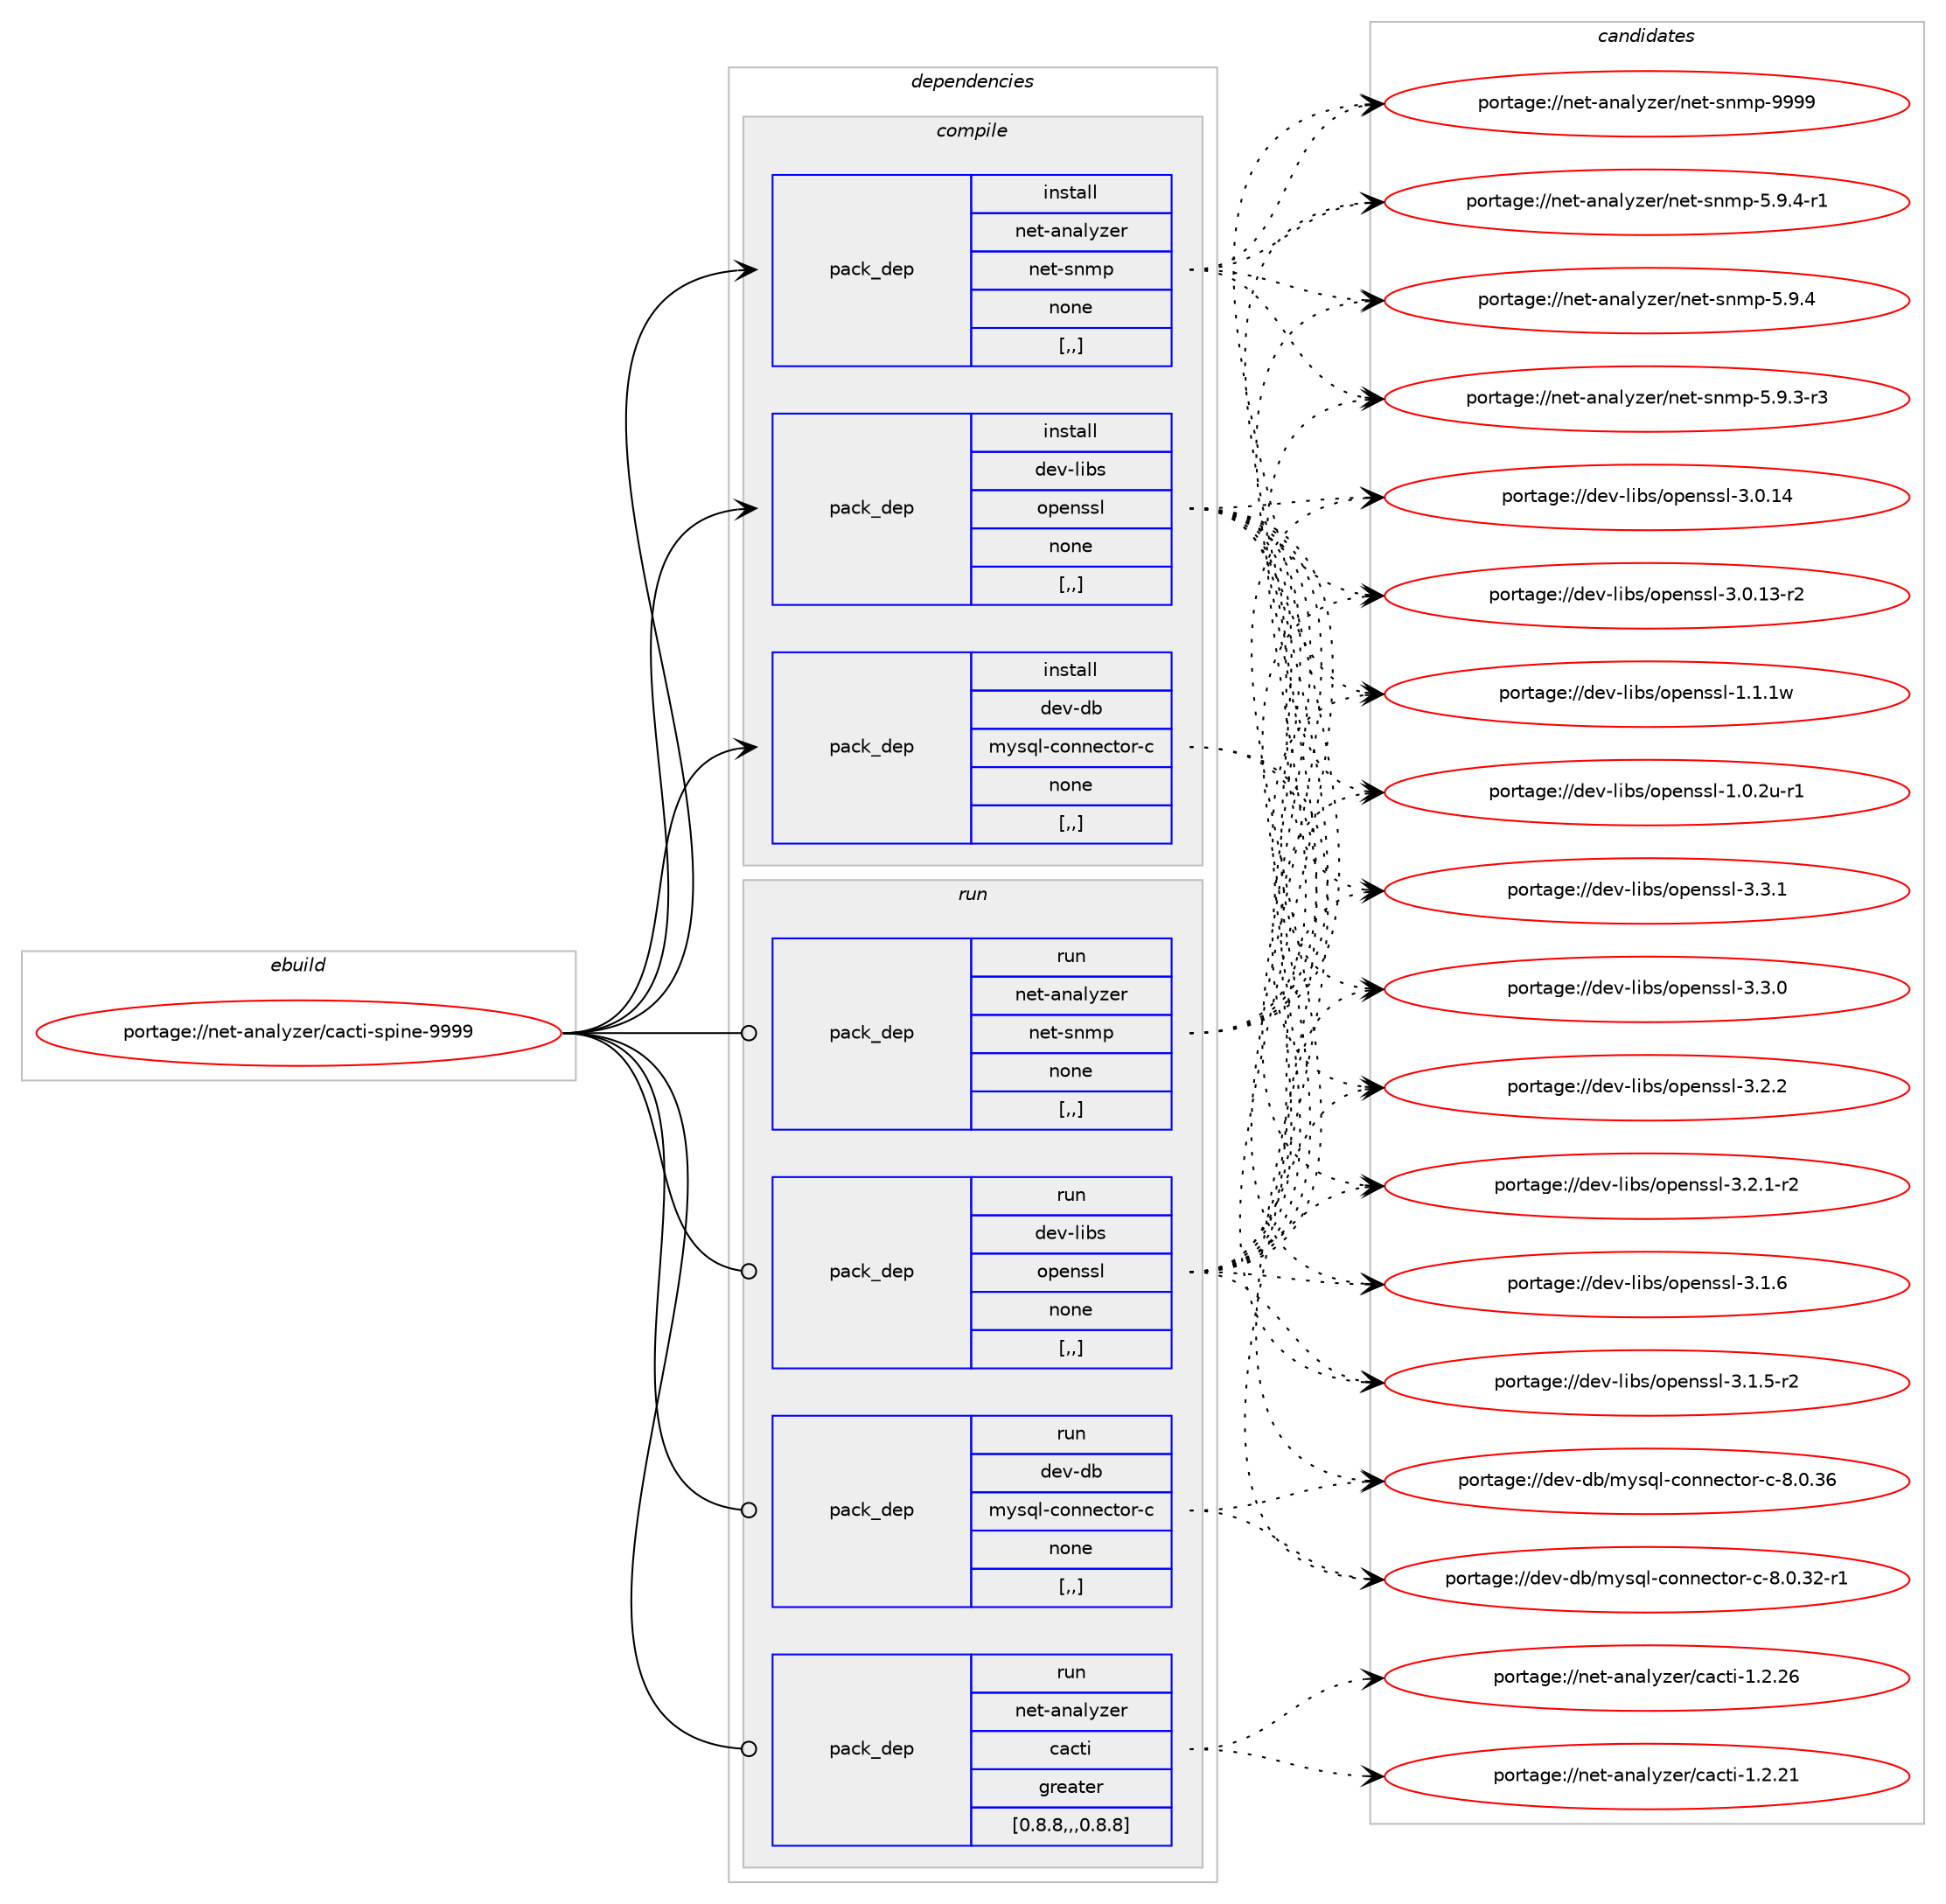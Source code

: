 digraph prolog {

# *************
# Graph options
# *************

newrank=true;
concentrate=true;
compound=true;
graph [rankdir=LR,fontname=Helvetica,fontsize=10,ranksep=1.5];#, ranksep=2.5, nodesep=0.2];
edge  [arrowhead=vee];
node  [fontname=Helvetica,fontsize=10];

# **********
# The ebuild
# **********

subgraph cluster_leftcol {
color=gray;
label=<<i>ebuild</i>>;
id [label="portage://net-analyzer/cacti-spine-9999", color=red, width=4, href="../net-analyzer/cacti-spine-9999.svg"];
}

# ****************
# The dependencies
# ****************

subgraph cluster_midcol {
color=gray;
label=<<i>dependencies</i>>;
subgraph cluster_compile {
fillcolor="#eeeeee";
style=filled;
label=<<i>compile</i>>;
subgraph pack246774 {
dependency335890 [label=<<TABLE BORDER="0" CELLBORDER="1" CELLSPACING="0" CELLPADDING="4" WIDTH="220"><TR><TD ROWSPAN="6" CELLPADDING="30">pack_dep</TD></TR><TR><TD WIDTH="110">install</TD></TR><TR><TD>dev-db</TD></TR><TR><TD>mysql-connector-c</TD></TR><TR><TD>none</TD></TR><TR><TD>[,,]</TD></TR></TABLE>>, shape=none, color=blue];
}
id:e -> dependency335890:w [weight=20,style="solid",arrowhead="vee"];
subgraph pack246775 {
dependency335891 [label=<<TABLE BORDER="0" CELLBORDER="1" CELLSPACING="0" CELLPADDING="4" WIDTH="220"><TR><TD ROWSPAN="6" CELLPADDING="30">pack_dep</TD></TR><TR><TD WIDTH="110">install</TD></TR><TR><TD>dev-libs</TD></TR><TR><TD>openssl</TD></TR><TR><TD>none</TD></TR><TR><TD>[,,]</TD></TR></TABLE>>, shape=none, color=blue];
}
id:e -> dependency335891:w [weight=20,style="solid",arrowhead="vee"];
subgraph pack246776 {
dependency335892 [label=<<TABLE BORDER="0" CELLBORDER="1" CELLSPACING="0" CELLPADDING="4" WIDTH="220"><TR><TD ROWSPAN="6" CELLPADDING="30">pack_dep</TD></TR><TR><TD WIDTH="110">install</TD></TR><TR><TD>net-analyzer</TD></TR><TR><TD>net-snmp</TD></TR><TR><TD>none</TD></TR><TR><TD>[,,]</TD></TR></TABLE>>, shape=none, color=blue];
}
id:e -> dependency335892:w [weight=20,style="solid",arrowhead="vee"];
}
subgraph cluster_compileandrun {
fillcolor="#eeeeee";
style=filled;
label=<<i>compile and run</i>>;
}
subgraph cluster_run {
fillcolor="#eeeeee";
style=filled;
label=<<i>run</i>>;
subgraph pack246777 {
dependency335893 [label=<<TABLE BORDER="0" CELLBORDER="1" CELLSPACING="0" CELLPADDING="4" WIDTH="220"><TR><TD ROWSPAN="6" CELLPADDING="30">pack_dep</TD></TR><TR><TD WIDTH="110">run</TD></TR><TR><TD>dev-db</TD></TR><TR><TD>mysql-connector-c</TD></TR><TR><TD>none</TD></TR><TR><TD>[,,]</TD></TR></TABLE>>, shape=none, color=blue];
}
id:e -> dependency335893:w [weight=20,style="solid",arrowhead="odot"];
subgraph pack246778 {
dependency335894 [label=<<TABLE BORDER="0" CELLBORDER="1" CELLSPACING="0" CELLPADDING="4" WIDTH="220"><TR><TD ROWSPAN="6" CELLPADDING="30">pack_dep</TD></TR><TR><TD WIDTH="110">run</TD></TR><TR><TD>dev-libs</TD></TR><TR><TD>openssl</TD></TR><TR><TD>none</TD></TR><TR><TD>[,,]</TD></TR></TABLE>>, shape=none, color=blue];
}
id:e -> dependency335894:w [weight=20,style="solid",arrowhead="odot"];
subgraph pack246779 {
dependency335895 [label=<<TABLE BORDER="0" CELLBORDER="1" CELLSPACING="0" CELLPADDING="4" WIDTH="220"><TR><TD ROWSPAN="6" CELLPADDING="30">pack_dep</TD></TR><TR><TD WIDTH="110">run</TD></TR><TR><TD>net-analyzer</TD></TR><TR><TD>cacti</TD></TR><TR><TD>greater</TD></TR><TR><TD>[0.8.8,,,0.8.8]</TD></TR></TABLE>>, shape=none, color=blue];
}
id:e -> dependency335895:w [weight=20,style="solid",arrowhead="odot"];
subgraph pack246780 {
dependency335896 [label=<<TABLE BORDER="0" CELLBORDER="1" CELLSPACING="0" CELLPADDING="4" WIDTH="220"><TR><TD ROWSPAN="6" CELLPADDING="30">pack_dep</TD></TR><TR><TD WIDTH="110">run</TD></TR><TR><TD>net-analyzer</TD></TR><TR><TD>net-snmp</TD></TR><TR><TD>none</TD></TR><TR><TD>[,,]</TD></TR></TABLE>>, shape=none, color=blue];
}
id:e -> dependency335896:w [weight=20,style="solid",arrowhead="odot"];
}
}

# **************
# The candidates
# **************

subgraph cluster_choices {
rank=same;
color=gray;
label=<<i>candidates</i>>;

subgraph choice246774 {
color=black;
nodesep=1;
choice100101118451009847109121115113108459911111011010199116111114459945564648465154 [label="portage://dev-db/mysql-connector-c-8.0.36", color=red, width=4,href="../dev-db/mysql-connector-c-8.0.36.svg"];
choice1001011184510098471091211151131084599111110110101991161111144599455646484651504511449 [label="portage://dev-db/mysql-connector-c-8.0.32-r1", color=red, width=4,href="../dev-db/mysql-connector-c-8.0.32-r1.svg"];
dependency335890:e -> choice100101118451009847109121115113108459911111011010199116111114459945564648465154:w [style=dotted,weight="100"];
dependency335890:e -> choice1001011184510098471091211151131084599111110110101991161111144599455646484651504511449:w [style=dotted,weight="100"];
}
subgraph choice246775 {
color=black;
nodesep=1;
choice100101118451081059811547111112101110115115108455146514649 [label="portage://dev-libs/openssl-3.3.1", color=red, width=4,href="../dev-libs/openssl-3.3.1.svg"];
choice100101118451081059811547111112101110115115108455146514648 [label="portage://dev-libs/openssl-3.3.0", color=red, width=4,href="../dev-libs/openssl-3.3.0.svg"];
choice100101118451081059811547111112101110115115108455146504650 [label="portage://dev-libs/openssl-3.2.2", color=red, width=4,href="../dev-libs/openssl-3.2.2.svg"];
choice1001011184510810598115471111121011101151151084551465046494511450 [label="portage://dev-libs/openssl-3.2.1-r2", color=red, width=4,href="../dev-libs/openssl-3.2.1-r2.svg"];
choice100101118451081059811547111112101110115115108455146494654 [label="portage://dev-libs/openssl-3.1.6", color=red, width=4,href="../dev-libs/openssl-3.1.6.svg"];
choice1001011184510810598115471111121011101151151084551464946534511450 [label="portage://dev-libs/openssl-3.1.5-r2", color=red, width=4,href="../dev-libs/openssl-3.1.5-r2.svg"];
choice10010111845108105981154711111210111011511510845514648464952 [label="portage://dev-libs/openssl-3.0.14", color=red, width=4,href="../dev-libs/openssl-3.0.14.svg"];
choice100101118451081059811547111112101110115115108455146484649514511450 [label="portage://dev-libs/openssl-3.0.13-r2", color=red, width=4,href="../dev-libs/openssl-3.0.13-r2.svg"];
choice100101118451081059811547111112101110115115108454946494649119 [label="portage://dev-libs/openssl-1.1.1w", color=red, width=4,href="../dev-libs/openssl-1.1.1w.svg"];
choice1001011184510810598115471111121011101151151084549464846501174511449 [label="portage://dev-libs/openssl-1.0.2u-r1", color=red, width=4,href="../dev-libs/openssl-1.0.2u-r1.svg"];
dependency335891:e -> choice100101118451081059811547111112101110115115108455146514649:w [style=dotted,weight="100"];
dependency335891:e -> choice100101118451081059811547111112101110115115108455146514648:w [style=dotted,weight="100"];
dependency335891:e -> choice100101118451081059811547111112101110115115108455146504650:w [style=dotted,weight="100"];
dependency335891:e -> choice1001011184510810598115471111121011101151151084551465046494511450:w [style=dotted,weight="100"];
dependency335891:e -> choice100101118451081059811547111112101110115115108455146494654:w [style=dotted,weight="100"];
dependency335891:e -> choice1001011184510810598115471111121011101151151084551464946534511450:w [style=dotted,weight="100"];
dependency335891:e -> choice10010111845108105981154711111210111011511510845514648464952:w [style=dotted,weight="100"];
dependency335891:e -> choice100101118451081059811547111112101110115115108455146484649514511450:w [style=dotted,weight="100"];
dependency335891:e -> choice100101118451081059811547111112101110115115108454946494649119:w [style=dotted,weight="100"];
dependency335891:e -> choice1001011184510810598115471111121011101151151084549464846501174511449:w [style=dotted,weight="100"];
}
subgraph choice246776 {
color=black;
nodesep=1;
choice11010111645971109710812112210111447110101116451151101091124557575757 [label="portage://net-analyzer/net-snmp-9999", color=red, width=4,href="../net-analyzer/net-snmp-9999.svg"];
choice11010111645971109710812112210111447110101116451151101091124553465746524511449 [label="portage://net-analyzer/net-snmp-5.9.4-r1", color=red, width=4,href="../net-analyzer/net-snmp-5.9.4-r1.svg"];
choice1101011164597110971081211221011144711010111645115110109112455346574652 [label="portage://net-analyzer/net-snmp-5.9.4", color=red, width=4,href="../net-analyzer/net-snmp-5.9.4.svg"];
choice11010111645971109710812112210111447110101116451151101091124553465746514511451 [label="portage://net-analyzer/net-snmp-5.9.3-r3", color=red, width=4,href="../net-analyzer/net-snmp-5.9.3-r3.svg"];
dependency335892:e -> choice11010111645971109710812112210111447110101116451151101091124557575757:w [style=dotted,weight="100"];
dependency335892:e -> choice11010111645971109710812112210111447110101116451151101091124553465746524511449:w [style=dotted,weight="100"];
dependency335892:e -> choice1101011164597110971081211221011144711010111645115110109112455346574652:w [style=dotted,weight="100"];
dependency335892:e -> choice11010111645971109710812112210111447110101116451151101091124553465746514511451:w [style=dotted,weight="100"];
}
subgraph choice246777 {
color=black;
nodesep=1;
choice100101118451009847109121115113108459911111011010199116111114459945564648465154 [label="portage://dev-db/mysql-connector-c-8.0.36", color=red, width=4,href="../dev-db/mysql-connector-c-8.0.36.svg"];
choice1001011184510098471091211151131084599111110110101991161111144599455646484651504511449 [label="portage://dev-db/mysql-connector-c-8.0.32-r1", color=red, width=4,href="../dev-db/mysql-connector-c-8.0.32-r1.svg"];
dependency335893:e -> choice100101118451009847109121115113108459911111011010199116111114459945564648465154:w [style=dotted,weight="100"];
dependency335893:e -> choice1001011184510098471091211151131084599111110110101991161111144599455646484651504511449:w [style=dotted,weight="100"];
}
subgraph choice246778 {
color=black;
nodesep=1;
choice100101118451081059811547111112101110115115108455146514649 [label="portage://dev-libs/openssl-3.3.1", color=red, width=4,href="../dev-libs/openssl-3.3.1.svg"];
choice100101118451081059811547111112101110115115108455146514648 [label="portage://dev-libs/openssl-3.3.0", color=red, width=4,href="../dev-libs/openssl-3.3.0.svg"];
choice100101118451081059811547111112101110115115108455146504650 [label="portage://dev-libs/openssl-3.2.2", color=red, width=4,href="../dev-libs/openssl-3.2.2.svg"];
choice1001011184510810598115471111121011101151151084551465046494511450 [label="portage://dev-libs/openssl-3.2.1-r2", color=red, width=4,href="../dev-libs/openssl-3.2.1-r2.svg"];
choice100101118451081059811547111112101110115115108455146494654 [label="portage://dev-libs/openssl-3.1.6", color=red, width=4,href="../dev-libs/openssl-3.1.6.svg"];
choice1001011184510810598115471111121011101151151084551464946534511450 [label="portage://dev-libs/openssl-3.1.5-r2", color=red, width=4,href="../dev-libs/openssl-3.1.5-r2.svg"];
choice10010111845108105981154711111210111011511510845514648464952 [label="portage://dev-libs/openssl-3.0.14", color=red, width=4,href="../dev-libs/openssl-3.0.14.svg"];
choice100101118451081059811547111112101110115115108455146484649514511450 [label="portage://dev-libs/openssl-3.0.13-r2", color=red, width=4,href="../dev-libs/openssl-3.0.13-r2.svg"];
choice100101118451081059811547111112101110115115108454946494649119 [label="portage://dev-libs/openssl-1.1.1w", color=red, width=4,href="../dev-libs/openssl-1.1.1w.svg"];
choice1001011184510810598115471111121011101151151084549464846501174511449 [label="portage://dev-libs/openssl-1.0.2u-r1", color=red, width=4,href="../dev-libs/openssl-1.0.2u-r1.svg"];
dependency335894:e -> choice100101118451081059811547111112101110115115108455146514649:w [style=dotted,weight="100"];
dependency335894:e -> choice100101118451081059811547111112101110115115108455146514648:w [style=dotted,weight="100"];
dependency335894:e -> choice100101118451081059811547111112101110115115108455146504650:w [style=dotted,weight="100"];
dependency335894:e -> choice1001011184510810598115471111121011101151151084551465046494511450:w [style=dotted,weight="100"];
dependency335894:e -> choice100101118451081059811547111112101110115115108455146494654:w [style=dotted,weight="100"];
dependency335894:e -> choice1001011184510810598115471111121011101151151084551464946534511450:w [style=dotted,weight="100"];
dependency335894:e -> choice10010111845108105981154711111210111011511510845514648464952:w [style=dotted,weight="100"];
dependency335894:e -> choice100101118451081059811547111112101110115115108455146484649514511450:w [style=dotted,weight="100"];
dependency335894:e -> choice100101118451081059811547111112101110115115108454946494649119:w [style=dotted,weight="100"];
dependency335894:e -> choice1001011184510810598115471111121011101151151084549464846501174511449:w [style=dotted,weight="100"];
}
subgraph choice246779 {
color=black;
nodesep=1;
choice1101011164597110971081211221011144799979911610545494650465054 [label="portage://net-analyzer/cacti-1.2.26", color=red, width=4,href="../net-analyzer/cacti-1.2.26.svg"];
choice1101011164597110971081211221011144799979911610545494650465049 [label="portage://net-analyzer/cacti-1.2.21", color=red, width=4,href="../net-analyzer/cacti-1.2.21.svg"];
dependency335895:e -> choice1101011164597110971081211221011144799979911610545494650465054:w [style=dotted,weight="100"];
dependency335895:e -> choice1101011164597110971081211221011144799979911610545494650465049:w [style=dotted,weight="100"];
}
subgraph choice246780 {
color=black;
nodesep=1;
choice11010111645971109710812112210111447110101116451151101091124557575757 [label="portage://net-analyzer/net-snmp-9999", color=red, width=4,href="../net-analyzer/net-snmp-9999.svg"];
choice11010111645971109710812112210111447110101116451151101091124553465746524511449 [label="portage://net-analyzer/net-snmp-5.9.4-r1", color=red, width=4,href="../net-analyzer/net-snmp-5.9.4-r1.svg"];
choice1101011164597110971081211221011144711010111645115110109112455346574652 [label="portage://net-analyzer/net-snmp-5.9.4", color=red, width=4,href="../net-analyzer/net-snmp-5.9.4.svg"];
choice11010111645971109710812112210111447110101116451151101091124553465746514511451 [label="portage://net-analyzer/net-snmp-5.9.3-r3", color=red, width=4,href="../net-analyzer/net-snmp-5.9.3-r3.svg"];
dependency335896:e -> choice11010111645971109710812112210111447110101116451151101091124557575757:w [style=dotted,weight="100"];
dependency335896:e -> choice11010111645971109710812112210111447110101116451151101091124553465746524511449:w [style=dotted,weight="100"];
dependency335896:e -> choice1101011164597110971081211221011144711010111645115110109112455346574652:w [style=dotted,weight="100"];
dependency335896:e -> choice11010111645971109710812112210111447110101116451151101091124553465746514511451:w [style=dotted,weight="100"];
}
}

}
